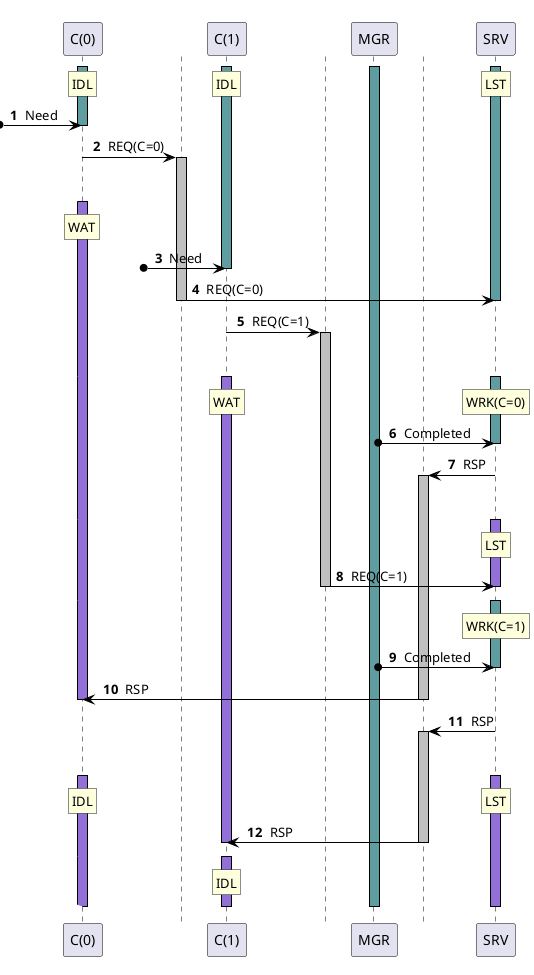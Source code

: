 @startuml
autonumber " <b>#</b> "
skinparam shadowing false
skinparam sequence {
ArrowColor Black
ActorBorderColor Black
LifeLineBorderColor Black
LifeLineBackgroundColor Black
ParticipantBorderColor Black
}
skinparam ControlBorderColor White
skinparam ControlBackgroundColor White
participant "C(0)" as A0 order 10100
activate A0 #CadetBlue
participant "C(1)" as A1 order 10200
activate A1 #CadetBlue
participant "MGR" as A2 order 10300
activate A2 #CadetBlue
participant "SRV" as A3 order 10400
activate A3 #CadetBlue
rnote over A0 : IDL
/ rnote over A1 : IDL
/ rnote over A3 : LST
?o-> A0 : Need
deactivate A0
control " " as T0 order 10101
A0 -> T0 : REQ(C=0)
activate T0 #Silver
deactivate A0
autonumber stop
[-[#White]\ A0
autonumber resume
activate A0 #MediumPurple
rnote over A0 : WAT
?o-> A1 : Need
deactivate A1
T0 -> A3 : REQ(C=0)
deactivate T0
deactivate A3
control " " as T1 order 10201
A1 -> T1 : REQ(C=1)
activate T1 #Silver
deactivate A1
autonumber stop
[-[#White]\ A0
autonumber resume
activate A1 #MediumPurple
activate A3 #CadetBlue
rnote over A1 : WAT
/ rnote over A3 : WRK(C=0)
?o-> A3 : Completed
deactivate A3
control " " as T2 order 10399
A3 -> T2 : RSP
activate T2 #Silver
deactivate A3
autonumber stop
[-[#White]\ A0
autonumber resume
activate A3 #MediumPurple
rnote over A3 : LST
T1 -> A3 : REQ(C=1)
deactivate T1
deactivate A3
autonumber stop
[-[#White]\ A0
autonumber resume
activate A3 #CadetBlue
rnote over A3 : WRK(C=1)
?o-> A3 : Completed
deactivate A3
T2 -> A0 : RSP
deactivate T2
deactivate A0
A3 -> T2 : RSP
activate T2 #Silver
deactivate A3
autonumber stop
[-[#White]\ A0
autonumber resume
activate A3 #MediumPurple
activate A0 #MediumPurple
rnote over A3 : LST
/ rnote over A0 : IDL
T2 -> A1 : RSP
deactivate T2
deactivate A1
autonumber stop
[-[#White]\ A0
autonumber resume
activate A1 #MediumPurple
rnote over A1 : IDL
autonumber stop
[-[#White]\ A0
autonumber resume
deactivate A0
deactivate A1
deactivate A2
deactivate A3
@enduml
